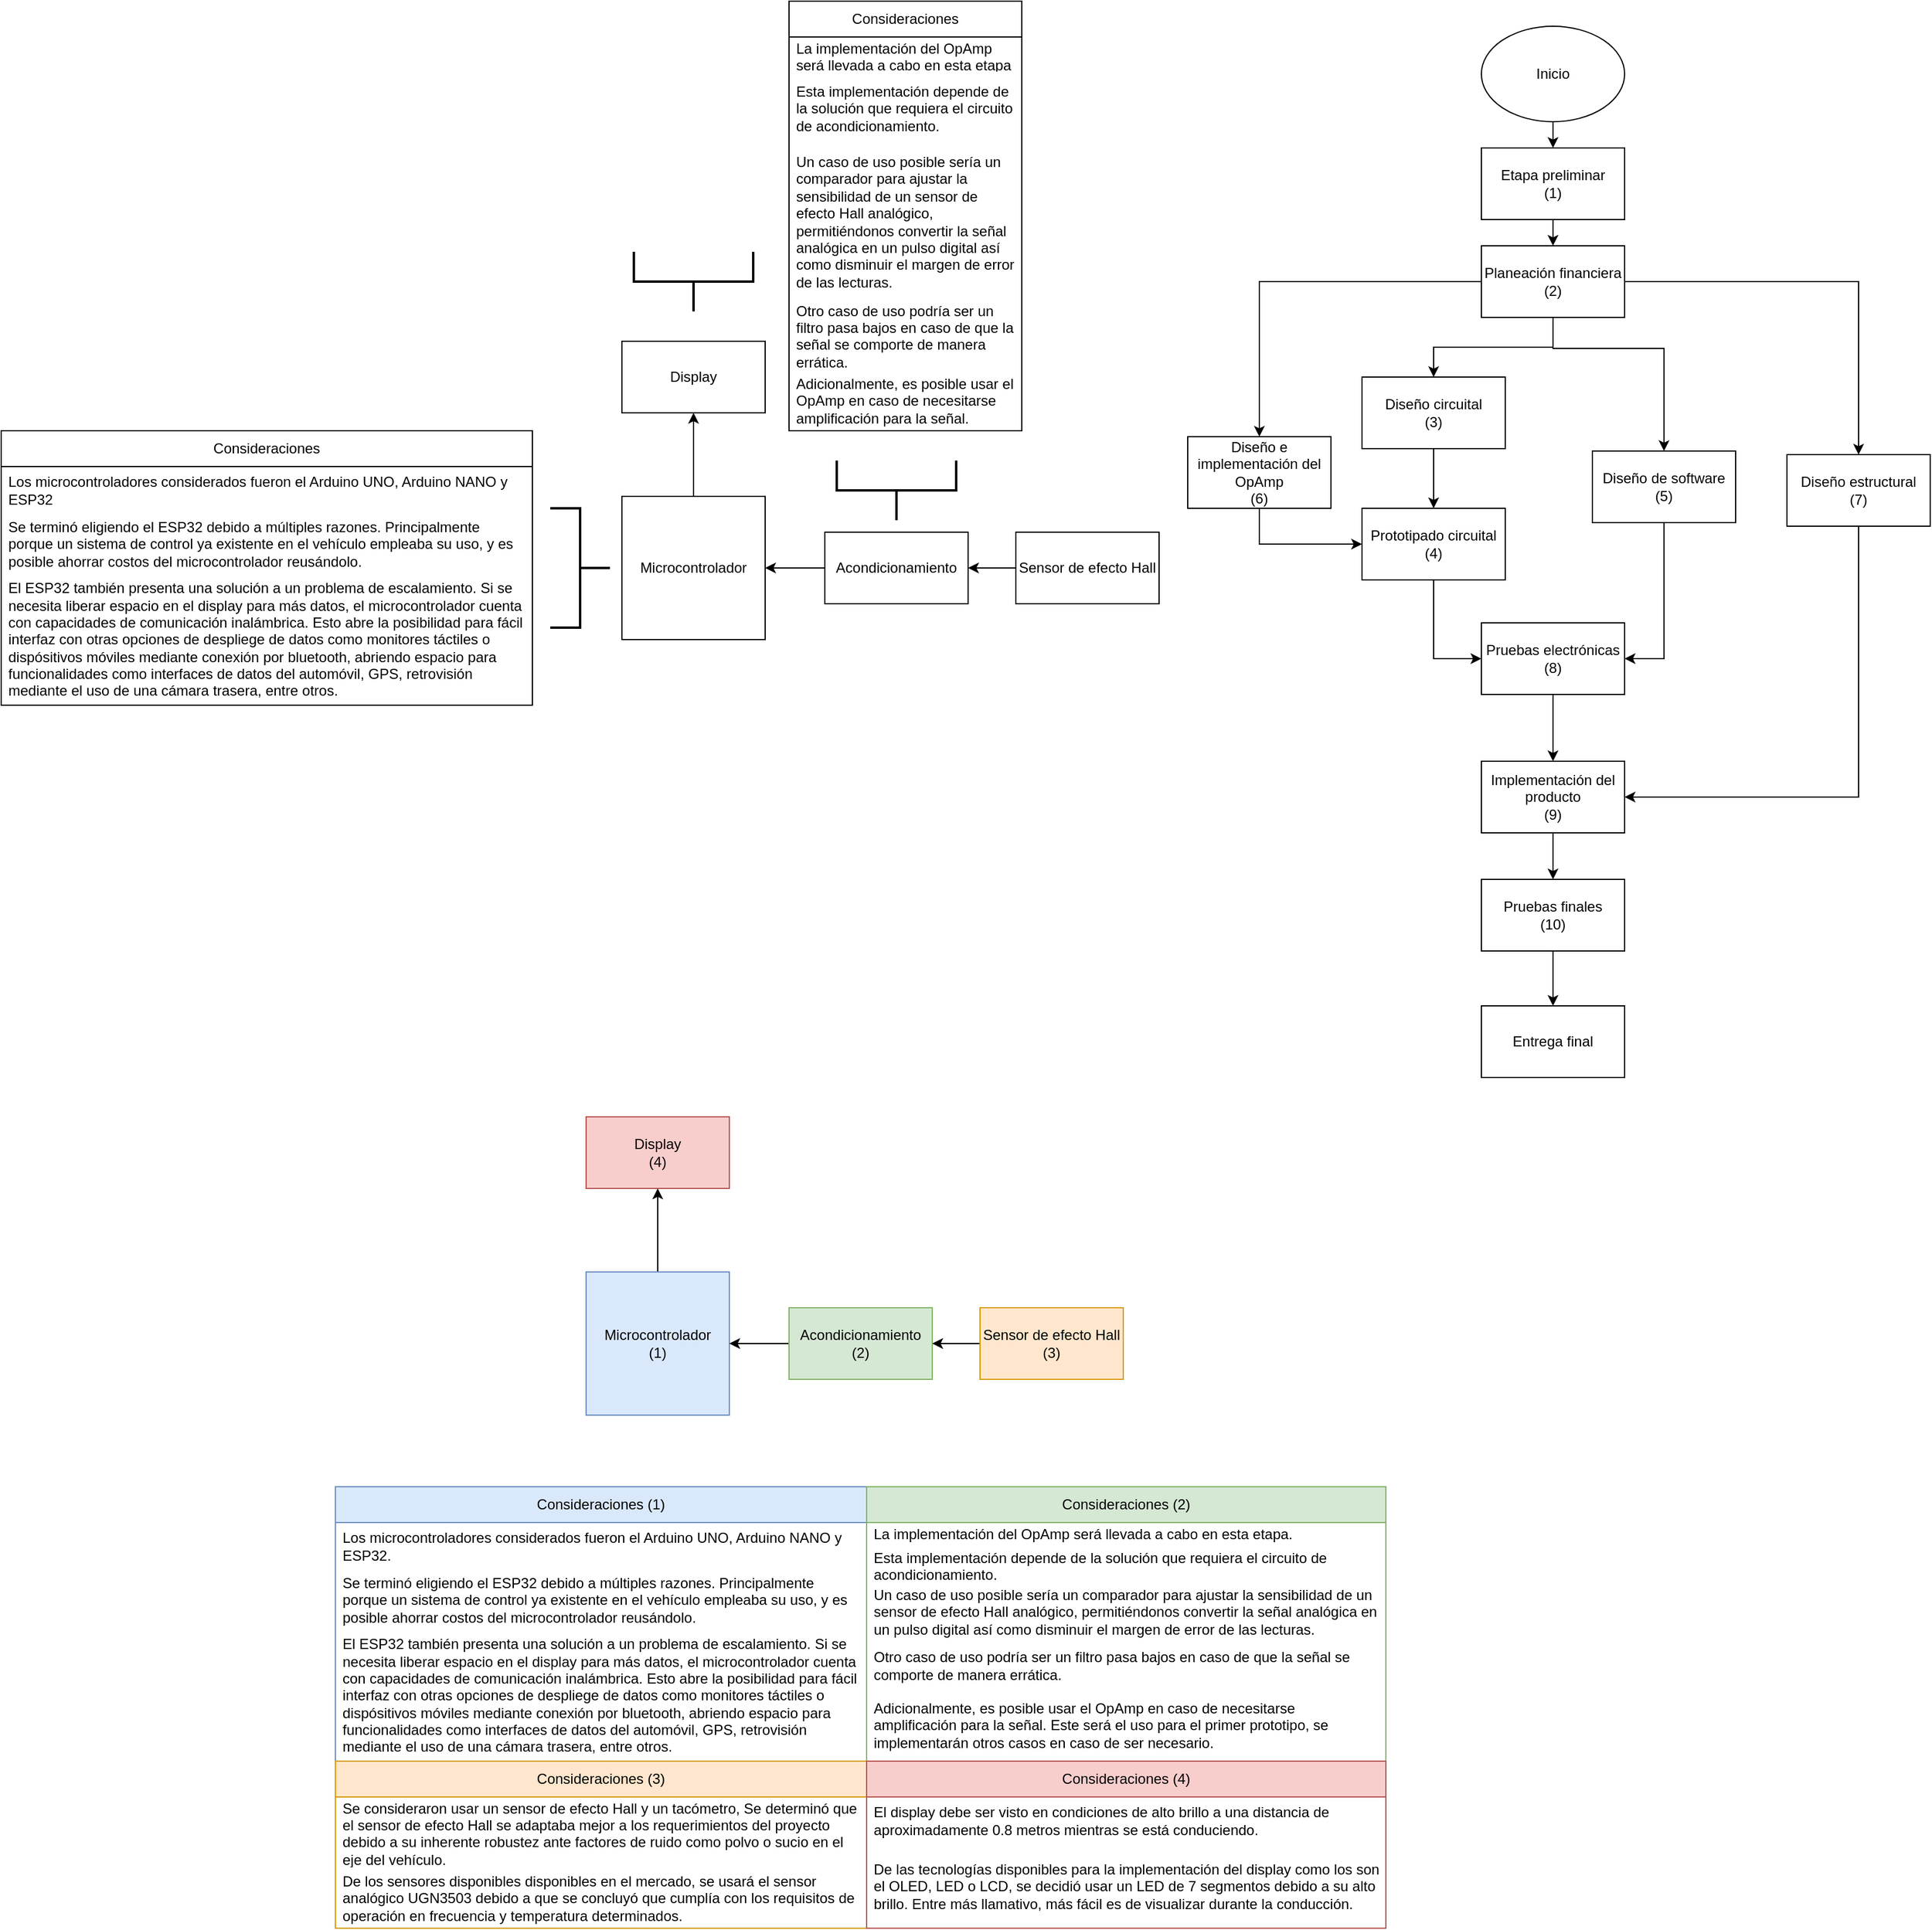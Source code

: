 <mxfile version="26.0.14">
  <diagram name="Página-1" id="fxq7GLHbGktd_frhyv-I">
    <mxGraphModel grid="0" page="0" gridSize="10" guides="1" tooltips="1" connect="1" arrows="1" fold="1" pageScale="1" pageWidth="827" pageHeight="1169" math="0" shadow="0">
      <root>
        <mxCell id="0" />
        <mxCell id="1" parent="0" />
        <mxCell id="v1kuwqoFcNfGnBXmLyB1-5" style="edgeStyle=orthogonalEdgeStyle;rounded=0;orthogonalLoop=1;jettySize=auto;html=1;exitX=0.5;exitY=1;exitDx=0;exitDy=0;" edge="1" parent="1" source="QZyyVI0VfYXRLZcz9I-_-1" target="v1kuwqoFcNfGnBXmLyB1-3">
          <mxGeometry relative="1" as="geometry" />
        </mxCell>
        <mxCell id="QZyyVI0VfYXRLZcz9I-_-1" value="Etapa preliminar&lt;div&gt;(1)&lt;/div&gt;" style="rounded=0;whiteSpace=wrap;html=1;" vertex="1" parent="1">
          <mxGeometry x="400" y="-2" width="120" height="60" as="geometry" />
        </mxCell>
        <mxCell id="QZyyVI0VfYXRLZcz9I-_-15" style="edgeStyle=orthogonalEdgeStyle;rounded=0;orthogonalLoop=1;jettySize=auto;html=1;entryX=1;entryY=0.5;entryDx=0;entryDy=0;" edge="1" parent="1" source="QZyyVI0VfYXRLZcz9I-_-2" target="v1kuwqoFcNfGnBXmLyB1-11">
          <mxGeometry relative="1" as="geometry">
            <mxPoint x="560" y="300" as="targetPoint" />
          </mxGeometry>
        </mxCell>
        <mxCell id="QZyyVI0VfYXRLZcz9I-_-2" value="Diseño de software&lt;div&gt;(5)&lt;/div&gt;" style="rounded=0;whiteSpace=wrap;html=1;" vertex="1" parent="1">
          <mxGeometry x="493" y="252" width="120" height="60" as="geometry" />
        </mxCell>
        <mxCell id="QZyyVI0VfYXRLZcz9I-_-14" style="edgeStyle=orthogonalEdgeStyle;rounded=0;orthogonalLoop=1;jettySize=auto;html=1;entryX=0.5;entryY=0;entryDx=0;entryDy=0;" edge="1" parent="1" source="QZyyVI0VfYXRLZcz9I-_-3" target="QZyyVI0VfYXRLZcz9I-_-4">
          <mxGeometry relative="1" as="geometry" />
        </mxCell>
        <mxCell id="QZyyVI0VfYXRLZcz9I-_-3" value="Diseño circuital&lt;div&gt;(3)&lt;/div&gt;" style="rounded=0;whiteSpace=wrap;html=1;" vertex="1" parent="1">
          <mxGeometry x="300" y="190" width="120" height="60" as="geometry" />
        </mxCell>
        <mxCell id="v1kuwqoFcNfGnBXmLyB1-12" style="edgeStyle=orthogonalEdgeStyle;rounded=0;orthogonalLoop=1;jettySize=auto;html=1;entryX=0;entryY=0.5;entryDx=0;entryDy=0;" edge="1" parent="1" source="QZyyVI0VfYXRLZcz9I-_-4" target="v1kuwqoFcNfGnBXmLyB1-11">
          <mxGeometry relative="1" as="geometry" />
        </mxCell>
        <mxCell id="QZyyVI0VfYXRLZcz9I-_-4" value="Prototipado circuital&lt;div&gt;(4)&lt;/div&gt;" style="rounded=0;whiteSpace=wrap;html=1;" vertex="1" parent="1">
          <mxGeometry x="300" y="300" width="120" height="60" as="geometry" />
        </mxCell>
        <mxCell id="QZyyVI0VfYXRLZcz9I-_-39" style="edgeStyle=orthogonalEdgeStyle;rounded=0;orthogonalLoop=1;jettySize=auto;html=1;entryX=0.5;entryY=0;entryDx=0;entryDy=0;" edge="1" parent="1" source="QZyyVI0VfYXRLZcz9I-_-7" target="QZyyVI0VfYXRLZcz9I-_-9">
          <mxGeometry relative="1" as="geometry" />
        </mxCell>
        <mxCell id="QZyyVI0VfYXRLZcz9I-_-7" value="Pruebas finales&lt;div&gt;(10)&lt;/div&gt;" style="rounded=0;whiteSpace=wrap;html=1;" vertex="1" parent="1">
          <mxGeometry x="400" y="611" width="120" height="60" as="geometry" />
        </mxCell>
        <mxCell id="QZyyVI0VfYXRLZcz9I-_-9" value="Entrega final" style="rounded=0;whiteSpace=wrap;html=1;" vertex="1" parent="1">
          <mxGeometry x="400" y="717" width="120" height="60" as="geometry" />
        </mxCell>
        <mxCell id="QZyyVI0VfYXRLZcz9I-_-25" style="edgeStyle=orthogonalEdgeStyle;rounded=0;orthogonalLoop=1;jettySize=auto;html=1;entryX=0.5;entryY=1;entryDx=0;entryDy=0;" edge="1" parent="1" source="QZyyVI0VfYXRLZcz9I-_-19" target="QZyyVI0VfYXRLZcz9I-_-20">
          <mxGeometry relative="1" as="geometry" />
        </mxCell>
        <mxCell id="QZyyVI0VfYXRLZcz9I-_-19" value="Microcontrolador" style="rounded=0;whiteSpace=wrap;html=1;" vertex="1" parent="1">
          <mxGeometry x="-320" y="290" width="120" height="120" as="geometry" />
        </mxCell>
        <mxCell id="QZyyVI0VfYXRLZcz9I-_-20" value="Display" style="rounded=0;whiteSpace=wrap;html=1;" vertex="1" parent="1">
          <mxGeometry x="-320" y="160" width="120" height="60" as="geometry" />
        </mxCell>
        <mxCell id="QZyyVI0VfYXRLZcz9I-_-24" style="edgeStyle=orthogonalEdgeStyle;rounded=0;orthogonalLoop=1;jettySize=auto;html=1;entryX=1;entryY=0.5;entryDx=0;entryDy=0;" edge="1" parent="1" source="QZyyVI0VfYXRLZcz9I-_-21" target="QZyyVI0VfYXRLZcz9I-_-19">
          <mxGeometry relative="1" as="geometry" />
        </mxCell>
        <mxCell id="QZyyVI0VfYXRLZcz9I-_-21" value="Acondicionamiento" style="rounded=0;whiteSpace=wrap;html=1;" vertex="1" parent="1">
          <mxGeometry x="-150" y="320" width="120" height="60" as="geometry" />
        </mxCell>
        <mxCell id="QZyyVI0VfYXRLZcz9I-_-23" style="edgeStyle=orthogonalEdgeStyle;rounded=0;orthogonalLoop=1;jettySize=auto;html=1;entryX=1;entryY=0.5;entryDx=0;entryDy=0;" edge="1" parent="1" source="QZyyVI0VfYXRLZcz9I-_-22" target="QZyyVI0VfYXRLZcz9I-_-21">
          <mxGeometry relative="1" as="geometry" />
        </mxCell>
        <mxCell id="QZyyVI0VfYXRLZcz9I-_-22" value="Sensor de efecto Hall" style="rounded=0;whiteSpace=wrap;html=1;" vertex="1" parent="1">
          <mxGeometry x="10" y="320" width="120" height="60" as="geometry" />
        </mxCell>
        <mxCell id="QZyyVI0VfYXRLZcz9I-_-34" value="Consideraciones" style="swimlane;fontStyle=0;childLayout=stackLayout;horizontal=1;startSize=30;horizontalStack=0;resizeParent=1;resizeParentMax=0;resizeLast=0;collapsible=1;marginBottom=0;whiteSpace=wrap;html=1;" vertex="1" parent="1">
          <mxGeometry x="-840" y="235" width="445" height="230" as="geometry">
            <mxRectangle x="-325" y="480" width="130" height="30" as="alternateBounds" />
          </mxGeometry>
        </mxCell>
        <mxCell id="QZyyVI0VfYXRLZcz9I-_-35" value="Los microcontroladores considerados fueron el Arduino UNO, Arduino NANO y ESP32" style="text;strokeColor=none;fillColor=none;align=left;verticalAlign=middle;spacingLeft=4;spacingRight=4;overflow=hidden;points=[[0,0.5],[1,0.5]];portConstraint=eastwest;rotatable=0;whiteSpace=wrap;html=1;" vertex="1" parent="QZyyVI0VfYXRLZcz9I-_-34">
          <mxGeometry y="30" width="445" height="40" as="geometry" />
        </mxCell>
        <mxCell id="QZyyVI0VfYXRLZcz9I-_-37" value="Se terminó eligiendo el ESP32 debido a múltiples razones. Principalmente porque un sistema de control ya existente en el vehículo empleaba su uso, y es posible ahorrar costos del microcontrolador reusándolo." style="text;strokeColor=none;fillColor=none;align=left;verticalAlign=middle;spacingLeft=4;spacingRight=4;overflow=hidden;points=[[0,0.5],[1,0.5]];portConstraint=eastwest;rotatable=0;whiteSpace=wrap;html=1;" vertex="1" parent="QZyyVI0VfYXRLZcz9I-_-34">
          <mxGeometry y="70" width="445" height="50" as="geometry" />
        </mxCell>
        <mxCell id="QZyyVI0VfYXRLZcz9I-_-40" value="El ESP32 también presenta una solución a un problema de escalamiento. Si se necesita liberar espacio en el display para más datos, el microcontrolador cuenta con capacidades de comunicación inalámbrica. Esto abre la posibilidad para fácil interfaz con otras opciones de despliege de datos como monitores táctiles o dispósitivos móviles mediante conexión por bluetooth, abriendo espacio para funcionalidades como interfaces de datos del automóvil, GPS, retrovisión mediante el uso de una cámara trasera, entre otros." style="text;strokeColor=none;fillColor=none;align=left;verticalAlign=middle;spacingLeft=4;spacingRight=4;overflow=hidden;points=[[0,0.5],[1,0.5]];portConstraint=eastwest;rotatable=0;whiteSpace=wrap;html=1;" vertex="1" parent="QZyyVI0VfYXRLZcz9I-_-34">
          <mxGeometry y="120" width="445" height="110" as="geometry" />
        </mxCell>
        <mxCell id="QZyyVI0VfYXRLZcz9I-_-38" value="" style="strokeWidth=2;html=1;shape=mxgraph.flowchart.annotation_2;align=left;labelPosition=right;pointerEvents=1;direction=west;" vertex="1" parent="1">
          <mxGeometry x="-380" y="300" width="50" height="100" as="geometry" />
        </mxCell>
        <mxCell id="QZyyVI0VfYXRLZcz9I-_-45" value="Consideraciones" style="swimlane;fontStyle=0;childLayout=stackLayout;horizontal=1;startSize=30;horizontalStack=0;resizeParent=1;resizeParentMax=0;resizeLast=0;collapsible=1;marginBottom=0;whiteSpace=wrap;html=1;" vertex="1" parent="1">
          <mxGeometry x="-180" y="-125" width="195" height="360" as="geometry">
            <mxRectangle x="-155" y="480" width="130" height="30" as="alternateBounds" />
          </mxGeometry>
        </mxCell>
        <mxCell id="QZyyVI0VfYXRLZcz9I-_-51" value="La implementación del OpAmp será llevada a cabo en esta etapa" style="text;strokeColor=none;fillColor=none;align=left;verticalAlign=middle;spacingLeft=4;spacingRight=4;overflow=hidden;points=[[0,0.5],[1,0.5]];portConstraint=eastwest;rotatable=0;whiteSpace=wrap;html=1;" vertex="1" parent="QZyyVI0VfYXRLZcz9I-_-45">
          <mxGeometry y="30" width="195" height="30" as="geometry" />
        </mxCell>
        <mxCell id="QZyyVI0VfYXRLZcz9I-_-52" value="Esta implementación depende de la solución que requiera el circuito de acondicionamiento." style="text;strokeColor=none;fillColor=none;align=left;verticalAlign=middle;spacingLeft=4;spacingRight=4;overflow=hidden;points=[[0,0.5],[1,0.5]];portConstraint=eastwest;rotatable=0;whiteSpace=wrap;html=1;" vertex="1" parent="QZyyVI0VfYXRLZcz9I-_-45">
          <mxGeometry y="60" width="195" height="60" as="geometry" />
        </mxCell>
        <mxCell id="QZyyVI0VfYXRLZcz9I-_-53" value="Un caso de uso posible sería un comparador para ajustar la sensibilidad de un sensor de efecto Hall analógico, permitiéndonos convertir la señal analógica en un pulso digital así como disminuir el margen de error de las lecturas." style="text;strokeColor=none;fillColor=none;align=left;verticalAlign=middle;spacingLeft=4;spacingRight=4;overflow=hidden;points=[[0,0.5],[1,0.5]];portConstraint=eastwest;rotatable=0;whiteSpace=wrap;html=1;" vertex="1" parent="QZyyVI0VfYXRLZcz9I-_-45">
          <mxGeometry y="120" width="195" height="130" as="geometry" />
        </mxCell>
        <mxCell id="QZyyVI0VfYXRLZcz9I-_-54" value="Otro caso de uso podría ser un filtro pasa bajos en caso de que la señal se comporte de manera errática." style="text;strokeColor=none;fillColor=none;align=left;verticalAlign=middle;spacingLeft=4;spacingRight=4;overflow=hidden;points=[[0,0.5],[1,0.5]];portConstraint=eastwest;rotatable=0;whiteSpace=wrap;html=1;" vertex="1" parent="QZyyVI0VfYXRLZcz9I-_-45">
          <mxGeometry y="250" width="195" height="60" as="geometry" />
        </mxCell>
        <mxCell id="QZyyVI0VfYXRLZcz9I-_-55" value="Adicionalmente, es posible usar el OpAmp en caso de necesitarse amplificación para la señal." style="text;strokeColor=none;fillColor=none;align=left;verticalAlign=middle;spacingLeft=4;spacingRight=4;overflow=hidden;points=[[0,0.5],[1,0.5]];portConstraint=eastwest;rotatable=0;whiteSpace=wrap;html=1;" vertex="1" parent="QZyyVI0VfYXRLZcz9I-_-45">
          <mxGeometry y="310" width="195" height="50" as="geometry" />
        </mxCell>
        <mxCell id="QZyyVI0VfYXRLZcz9I-_-49" value="" style="strokeWidth=2;html=1;shape=mxgraph.flowchart.annotation_2;align=left;labelPosition=right;pointerEvents=1;direction=north;" vertex="1" parent="1">
          <mxGeometry x="-140" y="260" width="100" height="50" as="geometry" />
        </mxCell>
        <mxCell id="QZyyVI0VfYXRLZcz9I-_-56" value="" style="strokeWidth=2;html=1;shape=mxgraph.flowchart.annotation_2;align=left;labelPosition=right;pointerEvents=1;direction=north;" vertex="1" parent="1">
          <mxGeometry x="-310" y="85" width="100" height="50" as="geometry" />
        </mxCell>
        <mxCell id="jaXs32ig3qdT48CxQz9s-2" style="edgeStyle=orthogonalEdgeStyle;rounded=0;orthogonalLoop=1;jettySize=auto;html=1;entryX=0.5;entryY=1;entryDx=0;entryDy=0;" edge="1" parent="1" source="jaXs32ig3qdT48CxQz9s-3" target="jaXs32ig3qdT48CxQz9s-4">
          <mxGeometry relative="1" as="geometry" />
        </mxCell>
        <mxCell id="jaXs32ig3qdT48CxQz9s-3" value="Microcontrolador&lt;div&gt;(1)&lt;/div&gt;" style="rounded=0;whiteSpace=wrap;html=1;fillColor=#dae8fc;strokeColor=#6c8ebf;" vertex="1" parent="1">
          <mxGeometry x="-350" y="940" width="120" height="120" as="geometry" />
        </mxCell>
        <mxCell id="jaXs32ig3qdT48CxQz9s-4" value="Display&lt;div&gt;(4)&lt;/div&gt;" style="rounded=0;whiteSpace=wrap;html=1;fillColor=#f8cecc;strokeColor=#b85450;" vertex="1" parent="1">
          <mxGeometry x="-350" y="810" width="120" height="60" as="geometry" />
        </mxCell>
        <mxCell id="jaXs32ig3qdT48CxQz9s-5" style="edgeStyle=orthogonalEdgeStyle;rounded=0;orthogonalLoop=1;jettySize=auto;html=1;entryX=1;entryY=0.5;entryDx=0;entryDy=0;" edge="1" parent="1" source="jaXs32ig3qdT48CxQz9s-6" target="jaXs32ig3qdT48CxQz9s-3">
          <mxGeometry relative="1" as="geometry" />
        </mxCell>
        <mxCell id="jaXs32ig3qdT48CxQz9s-6" value="Acondicionamiento&lt;div&gt;(2)&lt;/div&gt;" style="rounded=0;whiteSpace=wrap;html=1;fillColor=#d5e8d4;strokeColor=#82b366;" vertex="1" parent="1">
          <mxGeometry x="-180" y="970" width="120" height="60" as="geometry" />
        </mxCell>
        <mxCell id="jaXs32ig3qdT48CxQz9s-7" style="edgeStyle=orthogonalEdgeStyle;rounded=0;orthogonalLoop=1;jettySize=auto;html=1;entryX=1;entryY=0.5;entryDx=0;entryDy=0;" edge="1" parent="1" source="jaXs32ig3qdT48CxQz9s-8" target="jaXs32ig3qdT48CxQz9s-6">
          <mxGeometry relative="1" as="geometry" />
        </mxCell>
        <mxCell id="jaXs32ig3qdT48CxQz9s-8" value="Sensor de efecto Hall&lt;div&gt;(3)&lt;/div&gt;" style="rounded=0;whiteSpace=wrap;html=1;fillColor=#ffe6cc;strokeColor=#d79b00;" vertex="1" parent="1">
          <mxGeometry x="-20" y="970" width="120" height="60" as="geometry" />
        </mxCell>
        <mxCell id="jaXs32ig3qdT48CxQz9s-9" value="Consideraciones (1)" style="swimlane;fontStyle=0;childLayout=stackLayout;horizontal=1;startSize=30;horizontalStack=0;resizeParent=1;resizeParentMax=0;resizeLast=0;collapsible=1;marginBottom=0;whiteSpace=wrap;html=1;fillColor=#dae8fc;strokeColor=#6c8ebf;" vertex="1" parent="1">
          <mxGeometry x="-560" y="1120" width="445" height="230" as="geometry">
            <mxRectangle x="-325" y="480" width="130" height="30" as="alternateBounds" />
          </mxGeometry>
        </mxCell>
        <mxCell id="jaXs32ig3qdT48CxQz9s-10" value="Los microcontroladores considerados fueron el Arduino UNO, Arduino NANO y ESP32." style="text;strokeColor=none;fillColor=none;align=left;verticalAlign=middle;spacingLeft=4;spacingRight=4;overflow=hidden;points=[[0,0.5],[1,0.5]];portConstraint=eastwest;rotatable=0;whiteSpace=wrap;html=1;" vertex="1" parent="jaXs32ig3qdT48CxQz9s-9">
          <mxGeometry y="30" width="445" height="40" as="geometry" />
        </mxCell>
        <mxCell id="jaXs32ig3qdT48CxQz9s-11" value="Se terminó eligiendo el ESP32 debido a múltiples razones. Principalmente porque un sistema de control ya existente en el vehículo empleaba su uso, y es posible ahorrar costos del microcontrolador reusándolo." style="text;strokeColor=none;fillColor=none;align=left;verticalAlign=middle;spacingLeft=4;spacingRight=4;overflow=hidden;points=[[0,0.5],[1,0.5]];portConstraint=eastwest;rotatable=0;whiteSpace=wrap;html=1;" vertex="1" parent="jaXs32ig3qdT48CxQz9s-9">
          <mxGeometry y="70" width="445" height="50" as="geometry" />
        </mxCell>
        <mxCell id="jaXs32ig3qdT48CxQz9s-12" value="El ESP32 también presenta una solución a un problema de escalamiento. Si se necesita liberar espacio en el display para más datos, el microcontrolador cuenta con capacidades de comunicación inalámbrica. Esto abre la posibilidad para fácil interfaz con otras opciones de despliege de datos como monitores táctiles o dispósitivos móviles mediante conexión por bluetooth, abriendo espacio para funcionalidades como interfaces de datos del automóvil, GPS, retrovisión mediante el uso de una cámara trasera, entre otros." style="text;strokeColor=none;fillColor=none;align=left;verticalAlign=middle;spacingLeft=4;spacingRight=4;overflow=hidden;points=[[0,0.5],[1,0.5]];portConstraint=eastwest;rotatable=0;whiteSpace=wrap;html=1;" vertex="1" parent="jaXs32ig3qdT48CxQz9s-9">
          <mxGeometry y="120" width="445" height="110" as="geometry" />
        </mxCell>
        <mxCell id="jaXs32ig3qdT48CxQz9s-14" value="Consideraciones (2)" style="swimlane;fontStyle=0;childLayout=stackLayout;horizontal=1;startSize=30;horizontalStack=0;resizeParent=1;resizeParentMax=0;resizeLast=0;collapsible=1;marginBottom=0;whiteSpace=wrap;html=1;fillColor=#d5e8d4;strokeColor=#82b366;" vertex="1" parent="1">
          <mxGeometry x="-115" y="1120" width="435" height="230" as="geometry">
            <mxRectangle x="-155" y="480" width="130" height="30" as="alternateBounds" />
          </mxGeometry>
        </mxCell>
        <mxCell id="jaXs32ig3qdT48CxQz9s-15" value="La implementación del OpAmp será llevada a cabo en esta etapa." style="text;strokeColor=none;fillColor=none;align=left;verticalAlign=middle;spacingLeft=4;spacingRight=4;overflow=hidden;points=[[0,0.5],[1,0.5]];portConstraint=eastwest;rotatable=0;whiteSpace=wrap;html=1;" vertex="1" parent="jaXs32ig3qdT48CxQz9s-14">
          <mxGeometry y="30" width="435" height="20" as="geometry" />
        </mxCell>
        <mxCell id="jaXs32ig3qdT48CxQz9s-16" value="Esta implementación depende de la solución que requiera el circuito de acondicionamiento." style="text;strokeColor=none;fillColor=none;align=left;verticalAlign=middle;spacingLeft=4;spacingRight=4;overflow=hidden;points=[[0,0.5],[1,0.5]];portConstraint=eastwest;rotatable=0;whiteSpace=wrap;html=1;" vertex="1" parent="jaXs32ig3qdT48CxQz9s-14">
          <mxGeometry y="50" width="435" height="30" as="geometry" />
        </mxCell>
        <mxCell id="jaXs32ig3qdT48CxQz9s-17" value="Un caso de uso posible sería un comparador para ajustar la sensibilidad de un sensor de efecto Hall analógico, permitiéndonos convertir la señal analógica en un pulso digital así como disminuir el margen de error de las lecturas." style="text;strokeColor=none;fillColor=none;align=left;verticalAlign=middle;spacingLeft=4;spacingRight=4;overflow=hidden;points=[[0,0.5],[1,0.5]];portConstraint=eastwest;rotatable=0;whiteSpace=wrap;html=1;" vertex="1" parent="jaXs32ig3qdT48CxQz9s-14">
          <mxGeometry y="80" width="435" height="50" as="geometry" />
        </mxCell>
        <mxCell id="jaXs32ig3qdT48CxQz9s-18" value="Otro caso de uso podría ser un filtro pasa bajos en caso de que la señal se comporte de manera errática." style="text;strokeColor=none;fillColor=none;align=left;verticalAlign=middle;spacingLeft=4;spacingRight=4;overflow=hidden;points=[[0,0.5],[1,0.5]];portConstraint=eastwest;rotatable=0;whiteSpace=wrap;html=1;" vertex="1" parent="jaXs32ig3qdT48CxQz9s-14">
          <mxGeometry y="130" width="435" height="40" as="geometry" />
        </mxCell>
        <mxCell id="jaXs32ig3qdT48CxQz9s-19" value="Adicionalmente, es posible usar el OpAmp en caso de necesitarse amplificación para la señal. Este será el uso para el primer prototipo, se implementarán otros casos en caso de ser necesario." style="text;strokeColor=none;fillColor=none;align=left;verticalAlign=middle;spacingLeft=4;spacingRight=4;overflow=hidden;points=[[0,0.5],[1,0.5]];portConstraint=eastwest;rotatable=0;whiteSpace=wrap;html=1;" vertex="1" parent="jaXs32ig3qdT48CxQz9s-14">
          <mxGeometry y="170" width="435" height="60" as="geometry" />
        </mxCell>
        <mxCell id="jaXs32ig3qdT48CxQz9s-22" value="Consideraciones (3)" style="swimlane;fontStyle=0;childLayout=stackLayout;horizontal=1;startSize=30;horizontalStack=0;resizeParent=1;resizeParentMax=0;resizeLast=0;collapsible=1;marginBottom=0;whiteSpace=wrap;html=1;fillColor=#ffe6cc;strokeColor=#d79b00;" vertex="1" parent="1">
          <mxGeometry x="-560" y="1350" width="445" height="140" as="geometry">
            <mxRectangle x="-325" y="480" width="130" height="30" as="alternateBounds" />
          </mxGeometry>
        </mxCell>
        <mxCell id="jaXs32ig3qdT48CxQz9s-23" value="Se consideraron usar un sensor de efecto Hall y un tacómetro, Se determinó que el sensor de efecto Hall se adaptaba mejor a los requerimientos del proyecto debido a su inherente robustez ante factores de ruido como polvo o sucio en el eje del vehículo." style="text;strokeColor=none;fillColor=none;align=left;verticalAlign=middle;spacingLeft=4;spacingRight=4;overflow=hidden;points=[[0,0.5],[1,0.5]];portConstraint=eastwest;rotatable=0;whiteSpace=wrap;html=1;" vertex="1" parent="jaXs32ig3qdT48CxQz9s-22">
          <mxGeometry y="30" width="445" height="60" as="geometry" />
        </mxCell>
        <mxCell id="jaXs32ig3qdT48CxQz9s-24" value="De los sensores disponibles disponibles en el mercado, se usará el sensor analógico UGN3503 debido a que se concluyó que cumplía con los requisitos de operación en frecuencia y temperatura determinados." style="text;strokeColor=none;fillColor=none;align=left;verticalAlign=middle;spacingLeft=4;spacingRight=4;overflow=hidden;points=[[0,0.5],[1,0.5]];portConstraint=eastwest;rotatable=0;whiteSpace=wrap;html=1;" vertex="1" parent="jaXs32ig3qdT48CxQz9s-22">
          <mxGeometry y="90" width="445" height="50" as="geometry" />
        </mxCell>
        <mxCell id="jaXs32ig3qdT48CxQz9s-26" value="Consideraciones (4)" style="swimlane;fontStyle=0;childLayout=stackLayout;horizontal=1;startSize=30;horizontalStack=0;resizeParent=1;resizeParentMax=0;resizeLast=0;collapsible=1;marginBottom=0;whiteSpace=wrap;html=1;fillColor=#f8cecc;strokeColor=#b85450;" vertex="1" parent="1">
          <mxGeometry x="-115" y="1350" width="435" height="140" as="geometry">
            <mxRectangle x="-325" y="480" width="130" height="30" as="alternateBounds" />
          </mxGeometry>
        </mxCell>
        <mxCell id="jaXs32ig3qdT48CxQz9s-27" value="El display debe ser visto en condiciones de alto brillo a una distancia de aproximadamente 0.8 metros mientras se está conduciendo." style="text;strokeColor=none;fillColor=none;align=left;verticalAlign=middle;spacingLeft=4;spacingRight=4;overflow=hidden;points=[[0,0.5],[1,0.5]];portConstraint=eastwest;rotatable=0;whiteSpace=wrap;html=1;" vertex="1" parent="jaXs32ig3qdT48CxQz9s-26">
          <mxGeometry y="30" width="435" height="40" as="geometry" />
        </mxCell>
        <mxCell id="jaXs32ig3qdT48CxQz9s-28" value="De las tecnologías disponibles para la implementación del display como los son el OLED, LED o LCD, se decidió usar un LED de 7 segmentos debido a su alto brillo. Entre más llamativo, más fácil es de visualizar durante la conducción." style="text;strokeColor=none;fillColor=none;align=left;verticalAlign=middle;spacingLeft=4;spacingRight=4;overflow=hidden;points=[[0,0.5],[1,0.5]];portConstraint=eastwest;rotatable=0;whiteSpace=wrap;html=1;" vertex="1" parent="jaXs32ig3qdT48CxQz9s-26">
          <mxGeometry y="70" width="435" height="70" as="geometry" />
        </mxCell>
        <mxCell id="v1kuwqoFcNfGnBXmLyB1-6" style="edgeStyle=orthogonalEdgeStyle;rounded=0;orthogonalLoop=1;jettySize=auto;html=1;entryX=0.5;entryY=0;entryDx=0;entryDy=0;" edge="1" parent="1" source="v1kuwqoFcNfGnBXmLyB1-3" target="QZyyVI0VfYXRLZcz9I-_-2">
          <mxGeometry relative="1" as="geometry">
            <Array as="points">
              <mxPoint x="460" y="166" />
              <mxPoint x="553" y="166" />
            </Array>
          </mxGeometry>
        </mxCell>
        <mxCell id="v1kuwqoFcNfGnBXmLyB1-7" style="edgeStyle=orthogonalEdgeStyle;rounded=0;orthogonalLoop=1;jettySize=auto;html=1;entryX=0.5;entryY=0;entryDx=0;entryDy=0;" edge="1" parent="1" source="v1kuwqoFcNfGnBXmLyB1-3" target="QZyyVI0VfYXRLZcz9I-_-3">
          <mxGeometry relative="1" as="geometry" />
        </mxCell>
        <mxCell id="2-bqBdcd5z2AjZp6gadh-2" style="edgeStyle=orthogonalEdgeStyle;rounded=0;orthogonalLoop=1;jettySize=auto;html=1;entryX=0.5;entryY=0;entryDx=0;entryDy=0;" edge="1" parent="1" source="v1kuwqoFcNfGnBXmLyB1-3" target="2-bqBdcd5z2AjZp6gadh-1">
          <mxGeometry relative="1" as="geometry" />
        </mxCell>
        <mxCell id="2-bqBdcd5z2AjZp6gadh-3" style="edgeStyle=orthogonalEdgeStyle;rounded=0;orthogonalLoop=1;jettySize=auto;html=1;" edge="1" parent="1" source="v1kuwqoFcNfGnBXmLyB1-3" target="v1kuwqoFcNfGnBXmLyB1-8">
          <mxGeometry relative="1" as="geometry" />
        </mxCell>
        <mxCell id="v1kuwqoFcNfGnBXmLyB1-3" value="Planeación financiera&lt;div&gt;(2)&lt;/div&gt;" style="rounded=0;whiteSpace=wrap;html=1;" vertex="1" parent="1">
          <mxGeometry x="400" y="80" width="120" height="60" as="geometry" />
        </mxCell>
        <mxCell id="2-bqBdcd5z2AjZp6gadh-8" style="edgeStyle=orthogonalEdgeStyle;rounded=0;orthogonalLoop=1;jettySize=auto;html=1;entryX=1;entryY=0.5;entryDx=0;entryDy=0;" edge="1" parent="1" source="v1kuwqoFcNfGnBXmLyB1-8" target="v1kuwqoFcNfGnBXmLyB1-13">
          <mxGeometry relative="1" as="geometry">
            <Array as="points">
              <mxPoint x="716" y="542" />
            </Array>
          </mxGeometry>
        </mxCell>
        <mxCell id="v1kuwqoFcNfGnBXmLyB1-8" value="Diseño estructural&lt;div&gt;(7)&lt;/div&gt;" style="rounded=0;whiteSpace=wrap;html=1;" vertex="1" parent="1">
          <mxGeometry x="656" y="255" width="120" height="60" as="geometry" />
        </mxCell>
        <mxCell id="v1kuwqoFcNfGnBXmLyB1-17" style="edgeStyle=orthogonalEdgeStyle;rounded=0;orthogonalLoop=1;jettySize=auto;html=1;" edge="1" parent="1" source="v1kuwqoFcNfGnBXmLyB1-11" target="v1kuwqoFcNfGnBXmLyB1-13">
          <mxGeometry relative="1" as="geometry" />
        </mxCell>
        <mxCell id="v1kuwqoFcNfGnBXmLyB1-11" value="Pruebas electrónicas&lt;div&gt;(8)&lt;/div&gt;" style="rounded=0;whiteSpace=wrap;html=1;" vertex="1" parent="1">
          <mxGeometry x="400" y="396" width="120" height="60" as="geometry" />
        </mxCell>
        <mxCell id="v1kuwqoFcNfGnBXmLyB1-18" style="edgeStyle=orthogonalEdgeStyle;rounded=0;orthogonalLoop=1;jettySize=auto;html=1;entryX=0.5;entryY=0;entryDx=0;entryDy=0;" edge="1" parent="1" source="v1kuwqoFcNfGnBXmLyB1-13" target="QZyyVI0VfYXRLZcz9I-_-7">
          <mxGeometry relative="1" as="geometry" />
        </mxCell>
        <mxCell id="v1kuwqoFcNfGnBXmLyB1-13" value="Implementación del producto&lt;div&gt;(9)&lt;/div&gt;" style="rounded=0;whiteSpace=wrap;html=1;" vertex="1" parent="1">
          <mxGeometry x="400" y="512" width="120" height="60" as="geometry" />
        </mxCell>
        <mxCell id="v1kuwqoFcNfGnBXmLyB1-21" style="edgeStyle=orthogonalEdgeStyle;rounded=0;orthogonalLoop=1;jettySize=auto;html=1;" edge="1" parent="1" source="v1kuwqoFcNfGnBXmLyB1-20" target="QZyyVI0VfYXRLZcz9I-_-1">
          <mxGeometry relative="1" as="geometry" />
        </mxCell>
        <mxCell id="v1kuwqoFcNfGnBXmLyB1-20" value="Inicio" style="ellipse;whiteSpace=wrap;html=1;" vertex="1" parent="1">
          <mxGeometry x="400" y="-104" width="120" height="80" as="geometry" />
        </mxCell>
        <mxCell id="2-bqBdcd5z2AjZp6gadh-7" style="edgeStyle=orthogonalEdgeStyle;rounded=0;orthogonalLoop=1;jettySize=auto;html=1;exitX=0.5;exitY=1;exitDx=0;exitDy=0;entryX=0;entryY=0.5;entryDx=0;entryDy=0;" edge="1" parent="1" source="2-bqBdcd5z2AjZp6gadh-1" target="QZyyVI0VfYXRLZcz9I-_-4">
          <mxGeometry relative="1" as="geometry" />
        </mxCell>
        <mxCell id="2-bqBdcd5z2AjZp6gadh-1" value="Diseño e implementación del OpAmp&lt;div&gt;(6)&lt;/div&gt;" style="rounded=0;whiteSpace=wrap;html=1;" vertex="1" parent="1">
          <mxGeometry x="154" y="240" width="120" height="60" as="geometry" />
        </mxCell>
      </root>
    </mxGraphModel>
  </diagram>
</mxfile>

